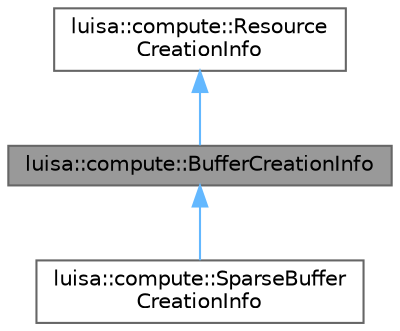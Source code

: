 digraph "luisa::compute::BufferCreationInfo"
{
 // LATEX_PDF_SIZE
  bgcolor="transparent";
  edge [fontname=Helvetica,fontsize=10,labelfontname=Helvetica,labelfontsize=10];
  node [fontname=Helvetica,fontsize=10,shape=box,height=0.2,width=0.4];
  Node1 [id="Node000001",label="luisa::compute::BufferCreationInfo",height=0.2,width=0.4,color="gray40", fillcolor="grey60", style="filled", fontcolor="black",tooltip=" "];
  Node2 -> Node1 [id="edge3_Node000001_Node000002",dir="back",color="steelblue1",style="solid",tooltip=" "];
  Node2 [id="Node000002",label="luisa::compute::Resource\lCreationInfo",height=0.2,width=0.4,color="gray40", fillcolor="white", style="filled",URL="$structluisa_1_1compute_1_1_resource_creation_info.html",tooltip=" "];
  Node1 -> Node3 [id="edge4_Node000001_Node000003",dir="back",color="steelblue1",style="solid",tooltip=" "];
  Node3 [id="Node000003",label="luisa::compute::SparseBuffer\lCreationInfo",height=0.2,width=0.4,color="gray40", fillcolor="white", style="filled",URL="$structluisa_1_1compute_1_1_sparse_buffer_creation_info.html",tooltip=" "];
}
